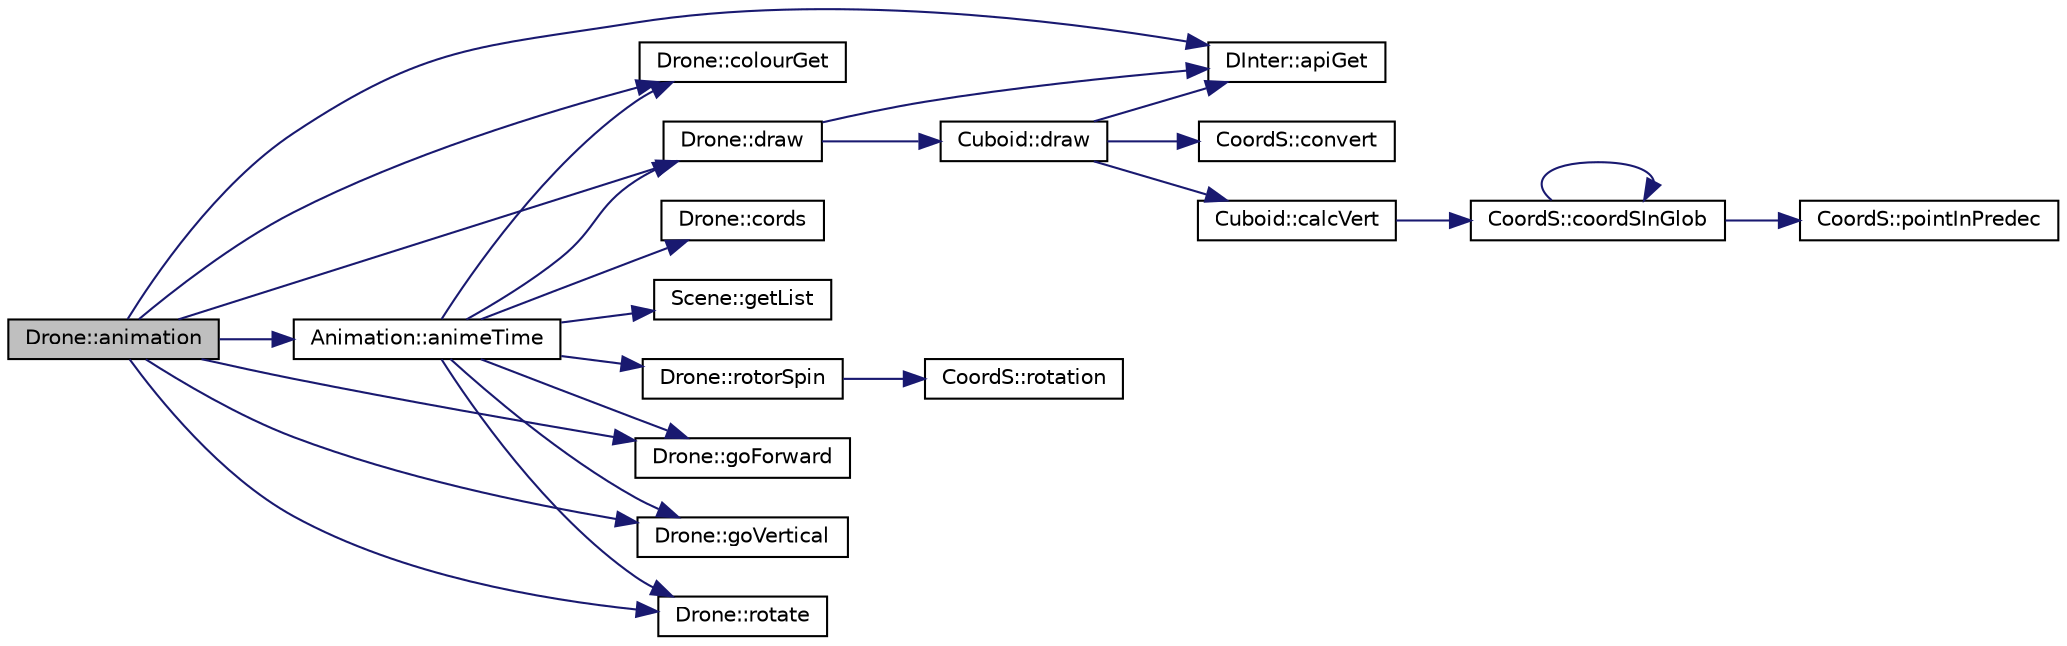 digraph "Drone::animation"
{
 // LATEX_PDF_SIZE
  edge [fontname="Helvetica",fontsize="10",labelfontname="Helvetica",labelfontsize="10"];
  node [fontname="Helvetica",fontsize="10",shape=record];
  rankdir="LR";
  Node1 [label="Drone::animation",height=0.2,width=0.4,color="black", fillcolor="grey75", style="filled", fontcolor="black",tooltip="Funkcja realizująca animację ruchu drona."];
  Node1 -> Node2 [color="midnightblue",fontsize="10",style="solid",fontname="Helvetica"];
  Node2 [label="Animation::animeTime",height=0.2,width=0.4,color="black", fillcolor="white", style="filled",URL="$class_animation.html#a2c45df6c3578906dab2e1d9d2a3be90c",tooltip="Funkcja realizująca animacje poszczególnych ruchów obiektu."];
  Node2 -> Node3 [color="midnightblue",fontsize="10",style="solid",fontname="Helvetica"];
  Node3 [label="Drone::colourGet",height=0.2,width=0.4,color="black", fillcolor="white", style="filled",URL="$class_drone.html#a99d4100e86395f2bf7174eaf12117ade",tooltip="Wirtualna metoda zwracająca kolor drona."];
  Node2 -> Node4 [color="midnightblue",fontsize="10",style="solid",fontname="Helvetica"];
  Node4 [label="Drone::cords",height=0.2,width=0.4,color="black", fillcolor="white", style="filled",URL="$class_drone.html#a40b4547e3d0ccb5d7bcf989ae3345c2f",tooltip="Wirtualna metoda zwracająca położenie obiektu w przestrzeni."];
  Node2 -> Node5 [color="midnightblue",fontsize="10",style="solid",fontname="Helvetica"];
  Node5 [label="Drone::draw",height=0.2,width=0.4,color="black", fillcolor="white", style="filled",URL="$class_drone.html#a38e4e7f45fe8bd8485f344a400232b6f",tooltip="Funkcja rysująca obiekt dron wraz z jego elementami."];
  Node5 -> Node6 [color="midnightblue",fontsize="10",style="solid",fontname="Helvetica"];
  Node6 [label="DInter::apiGet",height=0.2,width=0.4,color="black", fillcolor="white", style="filled",URL="$class_d_inter.html#a3e2df02254e651d89c41ab1e2c0b6961",tooltip="Metoda zwracająca wskaźnik do gnuplota."];
  Node5 -> Node7 [color="midnightblue",fontsize="10",style="solid",fontname="Helvetica"];
  Node7 [label="Cuboid::draw",height=0.2,width=0.4,color="black", fillcolor="white", style="filled",URL="$class_cuboid.html#a1f8d5afd7b0ec2fd6f6d1c7928a35aa6",tooltip="Rusyje obiektklasy Cuboid."];
  Node7 -> Node6 [color="midnightblue",fontsize="10",style="solid",fontname="Helvetica"];
  Node7 -> Node8 [color="midnightblue",fontsize="10",style="solid",fontname="Helvetica"];
  Node8 [label="Cuboid::calcVert",height=0.2,width=0.4,color="black", fillcolor="white", style="filled",URL="$class_cuboid.html#ad413b75ae2e77f5620a2ed01a3ff7f48",tooltip="Funkcja przeliczająca wierzchołki obiektu."];
  Node8 -> Node9 [color="midnightblue",fontsize="10",style="solid",fontname="Helvetica"];
  Node9 [label="CoordS::coordSInGlob",height=0.2,width=0.4,color="black", fillcolor="white", style="filled",URL="$class_coord_s.html#a143df38916388dc1e96adf59bcbfc730",tooltip="Metoda zwracająca wektor w globalnym układzie współrzędnych."];
  Node9 -> Node9 [color="midnightblue",fontsize="10",style="solid",fontname="Helvetica"];
  Node9 -> Node10 [color="midnightblue",fontsize="10",style="solid",fontname="Helvetica"];
  Node10 [label="CoordS::pointInPredec",height=0.2,width=0.4,color="black", fillcolor="white", style="filled",URL="$class_coord_s.html#a044e7f44b4b73a9b2b563bc29e7ebb71",tooltip="Metoda zwracająca wektor w poprzednim układzie współrzędnych."];
  Node7 -> Node11 [color="midnightblue",fontsize="10",style="solid",fontname="Helvetica"];
  Node11 [label="CoordS::convert",height=0.2,width=0.4,color="black", fillcolor="white", style="filled",URL="$class_coord_s.html#aa78f24726d865573213f3f9bdcedb4cb",tooltip="Metoda przeliczająca wektor na punkty zdolne do narysowania."];
  Node2 -> Node12 [color="midnightblue",fontsize="10",style="solid",fontname="Helvetica"];
  Node12 [label="Scene::getList",height=0.2,width=0.4,color="black", fillcolor="white", style="filled",URL="$class_scene.html#a846c1869d8e0a3e74cb249d8a14505c0",tooltip=" "];
  Node2 -> Node13 [color="midnightblue",fontsize="10",style="solid",fontname="Helvetica"];
  Node13 [label="Drone::goForward",height=0.2,width=0.4,color="black", fillcolor="white", style="filled",URL="$class_drone.html#a431a863d5046c48f1c51a5a0e900060e",tooltip="Funkcja realizująca ruch drona w poziomie oraz aktualizuje układ współrzędnych."];
  Node2 -> Node14 [color="midnightblue",fontsize="10",style="solid",fontname="Helvetica"];
  Node14 [label="Drone::goVertical",height=0.2,width=0.4,color="black", fillcolor="white", style="filled",URL="$class_drone.html#a220dccf129bfe47f09c07f16a12707fb",tooltip="Funkcja realizująca ruch drona w pionie oraz aktualizuj układ współrzędnych."];
  Node2 -> Node15 [color="midnightblue",fontsize="10",style="solid",fontname="Helvetica"];
  Node15 [label="Drone::rotate",height=0.2,width=0.4,color="black", fillcolor="white", style="filled",URL="$class_drone.html#a180cce75ee52616f0cf0ade8b27ca3a0",tooltip="Funkcja realizująca rotację drona w kierunku w którym ma polecieć"];
  Node2 -> Node16 [color="midnightblue",fontsize="10",style="solid",fontname="Helvetica"];
  Node16 [label="Drone::rotorSpin",height=0.2,width=0.4,color="black", fillcolor="white", style="filled",URL="$class_drone.html#afca8e17d3a30af95d95e3e3a6924ae6a",tooltip="Funkcja odpowiedzialna za rotację łopatek wirników."];
  Node16 -> Node17 [color="midnightblue",fontsize="10",style="solid",fontname="Helvetica"];
  Node17 [label="CoordS::rotation",height=0.2,width=0.4,color="black", fillcolor="white", style="filled",URL="$class_coord_s.html#aee9117d4cd6f3707f5051dcfd3ba5303",tooltip="metoda pozwalajaca obrót układu współrzędnych"];
  Node1 -> Node6 [color="midnightblue",fontsize="10",style="solid",fontname="Helvetica"];
  Node1 -> Node3 [color="midnightblue",fontsize="10",style="solid",fontname="Helvetica"];
  Node1 -> Node5 [color="midnightblue",fontsize="10",style="solid",fontname="Helvetica"];
  Node1 -> Node13 [color="midnightblue",fontsize="10",style="solid",fontname="Helvetica"];
  Node1 -> Node14 [color="midnightblue",fontsize="10",style="solid",fontname="Helvetica"];
  Node1 -> Node15 [color="midnightblue",fontsize="10",style="solid",fontname="Helvetica"];
}
